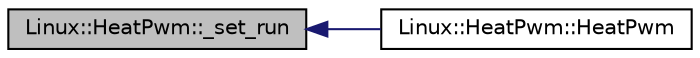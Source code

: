 digraph "Linux::HeatPwm::_set_run"
{
 // INTERACTIVE_SVG=YES
  edge [fontname="Helvetica",fontsize="10",labelfontname="Helvetica",labelfontsize="10"];
  node [fontname="Helvetica",fontsize="10",shape=record];
  rankdir="LR";
  Node1 [label="Linux::HeatPwm::_set_run",height=0.2,width=0.4,color="black", fillcolor="grey75", style="filled", fontcolor="black"];
  Node1 -> Node2 [dir="back",color="midnightblue",fontsize="10",style="solid",fontname="Helvetica"];
  Node2 [label="Linux::HeatPwm::HeatPwm",height=0.2,width=0.4,color="black", fillcolor="white", style="filled",URL="$classLinux_1_1HeatPwm.html#aa0c267070b4f746b76204c1b3fcdebcf"];
}
